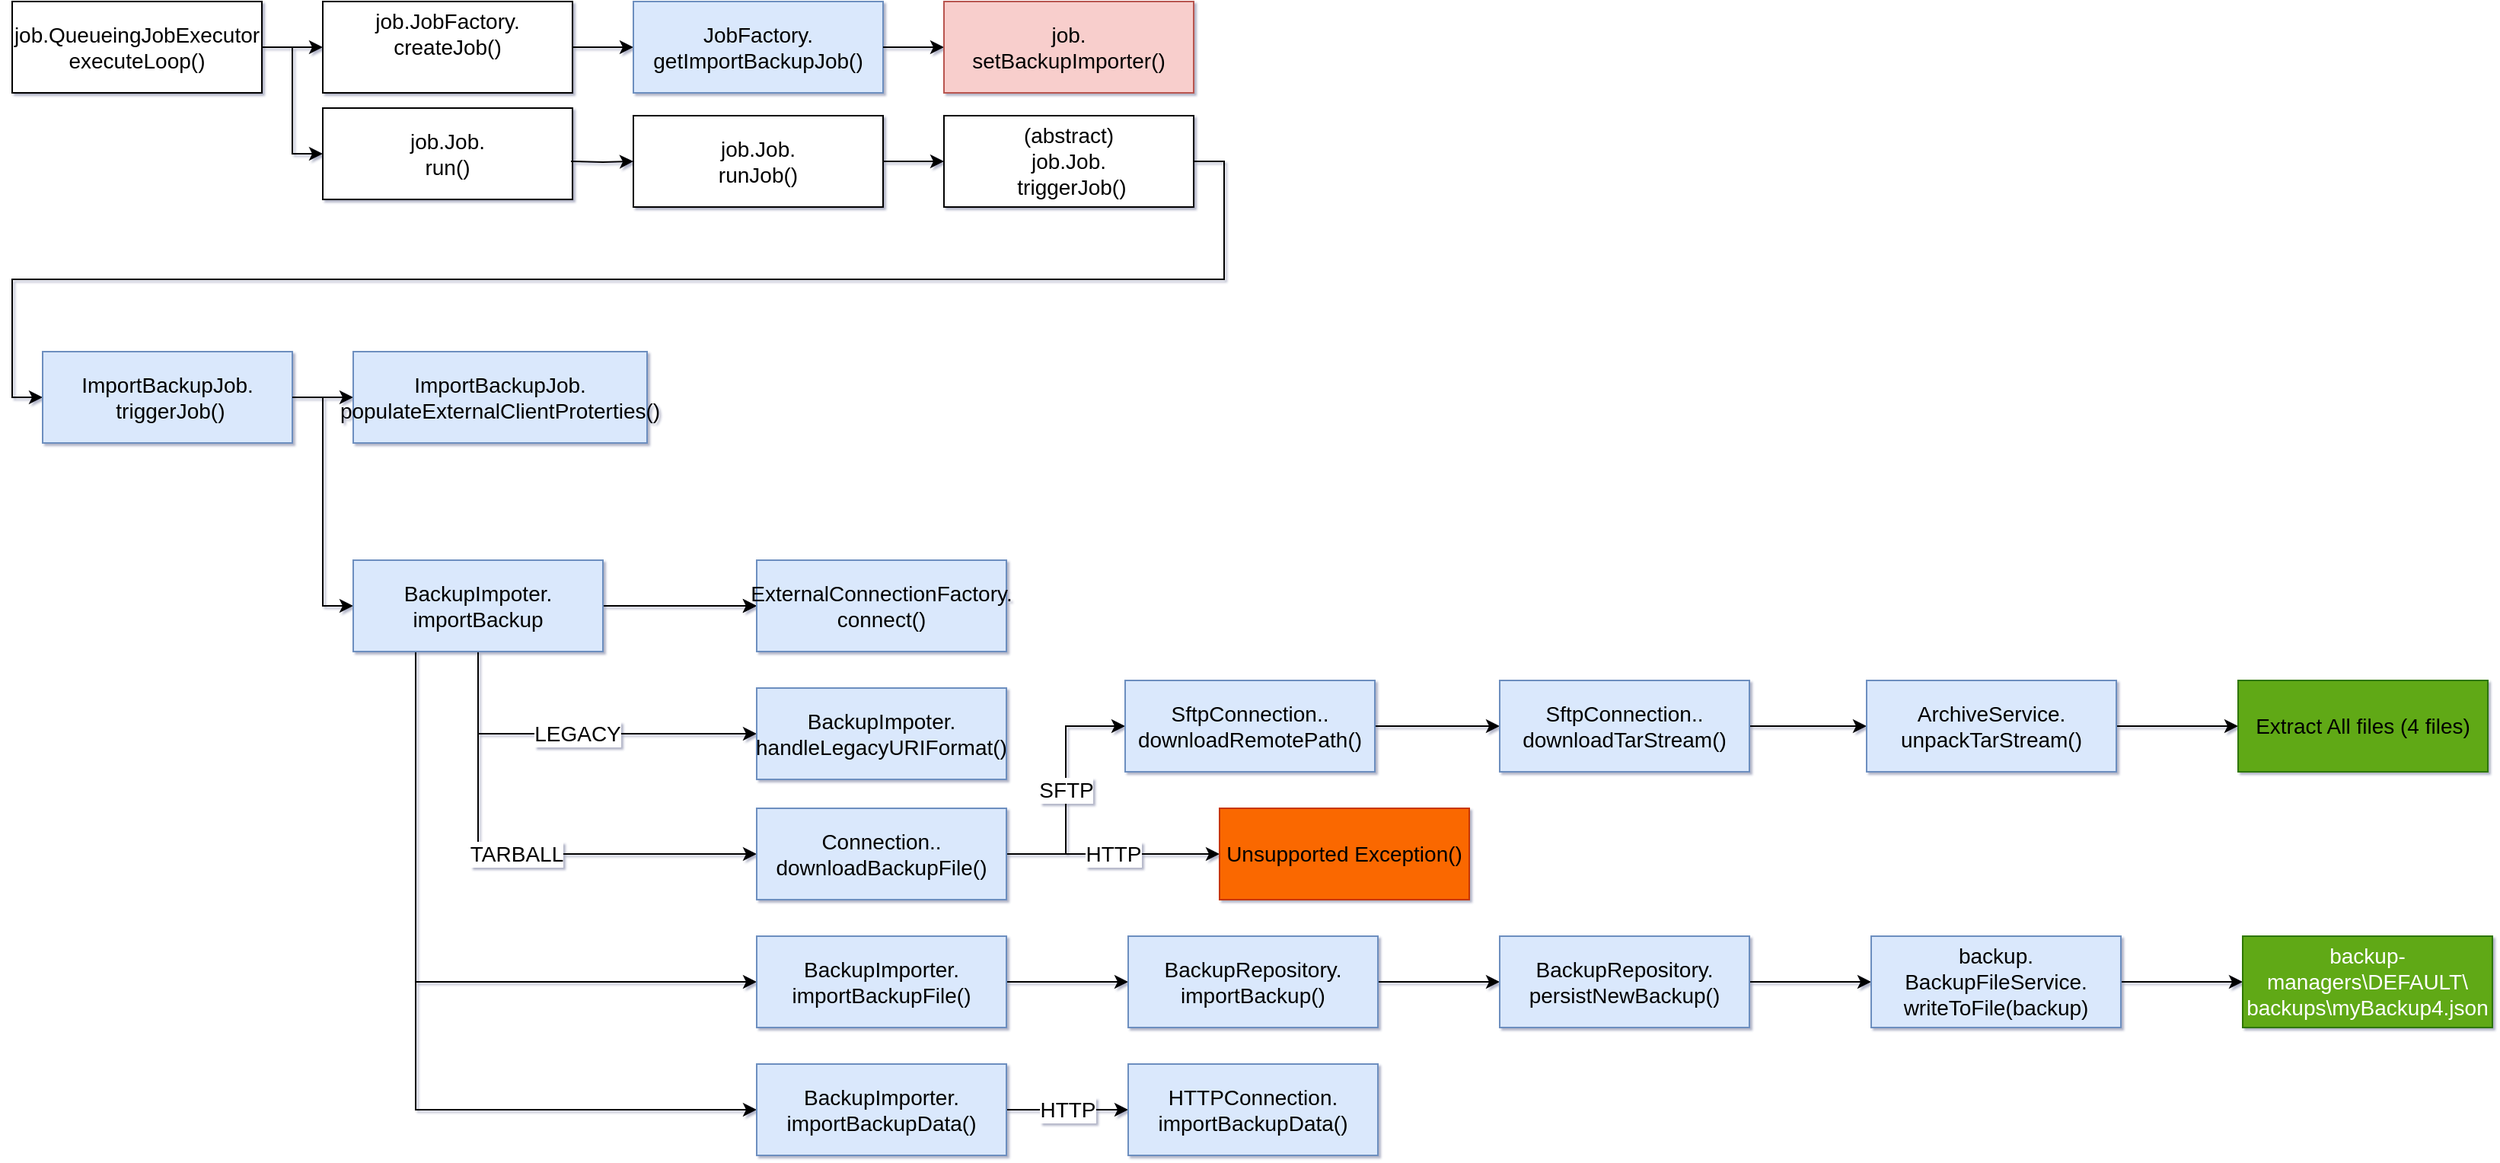 <mxfile version="14.5.1" type="github">
  <diagram id="Mz-pZN6N70vK2Mvc3RKa" name="Page-1">
    <mxGraphModel dx="953" dy="923" grid="0" gridSize="10" guides="1" tooltips="1" connect="1" arrows="1" fold="1" page="0" pageScale="1" pageWidth="827" pageHeight="1169" math="0" shadow="1">
      <root>
        <mxCell id="0" />
        <mxCell id="1" parent="0" />
        <UserObject label="&lt;div style=&quot;color: rgb(0, 0, 0); font-family: helvetica; font-size: 14px; font-style: normal; letter-spacing: normal; text-align: center; text-indent: 0px; text-transform: none; word-spacing: 0px; background-color: rgb(255, 255, 255);&quot;&gt;job.QueueingJobExecutor&lt;br style=&quot;font-size: 14px;&quot;&gt;&lt;/div&gt;&lt;div style=&quot;color: rgb(0, 0, 0); font-family: helvetica; font-size: 14px; font-style: normal; letter-spacing: normal; text-align: center; text-indent: 0px; text-transform: none; word-spacing: 0px; background-color: rgb(255, 255, 255);&quot;&gt;executeLoop()&lt;br style=&quot;font-size: 14px;&quot;&gt;&lt;/div&gt;" id="YlmNu_Pjk9KRMEViyhRj-3">
          <mxCell style="whiteSpace=wrap;html=1;align=center;treeFolding=1;treeMoving=1;newEdgeStyle={&quot;edgeStyle&quot;:&quot;elbowEdgeStyle&quot;,&quot;startArrow&quot;:&quot;none&quot;,&quot;endArrow&quot;:&quot;none&quot;};fontStyle=0;fontSize=14;" parent="1" vertex="1">
            <mxGeometry x="919" y="393" width="164" height="60" as="geometry" />
          </mxCell>
        </UserObject>
        <mxCell id="YlmNu_Pjk9KRMEViyhRj-4" style="edgeStyle=orthogonalEdgeStyle;rounded=0;orthogonalLoop=1;jettySize=auto;html=1;exitX=1;exitY=0.5;exitDx=0;exitDy=0;entryX=0;entryY=0.5;entryDx=0;entryDy=0;endArrow=classic;endFill=1;fontStyle=0;fontSize=14;" parent="1" source="YlmNu_Pjk9KRMEViyhRj-3" target="YlmNu_Pjk9KRMEViyhRj-5" edge="1">
          <mxGeometry relative="1" as="geometry">
            <mxPoint x="847" y="347" as="sourcePoint" />
          </mxGeometry>
        </mxCell>
        <UserObject label="&lt;div style=&quot;font-size: 14px;&quot;&gt;job.JobFactory.&lt;/div&gt;&lt;div style=&quot;font-size: 14px;&quot;&gt;createJob()&lt;br style=&quot;color: rgb(0, 0, 0); font-family: helvetica; font-size: 14px; font-style: normal; letter-spacing: normal; text-align: center; text-indent: 0px; text-transform: none; word-spacing: 0px; background-color: rgb(255, 255, 255);&quot;&gt;&lt;br style=&quot;font-size: 14px;&quot;&gt;&lt;/div&gt;" id="YlmNu_Pjk9KRMEViyhRj-5">
          <mxCell style="whiteSpace=wrap;html=1;align=center;treeFolding=1;treeMoving=1;newEdgeStyle={&quot;edgeStyle&quot;:&quot;elbowEdgeStyle&quot;,&quot;startArrow&quot;:&quot;none&quot;,&quot;endArrow&quot;:&quot;none&quot;};fontStyle=0;fontSize=14;" parent="1" vertex="1">
            <mxGeometry x="1123" y="393" width="164" height="60" as="geometry" />
          </mxCell>
        </UserObject>
        <mxCell id="YlmNu_Pjk9KRMEViyhRj-6" style="edgeStyle=orthogonalEdgeStyle;rounded=0;orthogonalLoop=1;jettySize=auto;html=1;exitX=1;exitY=0.5;exitDx=0;exitDy=0;entryX=0;entryY=0.5;entryDx=0;entryDy=0;endArrow=classic;endFill=1;fontStyle=0;fontSize=14;" parent="1" source="YlmNu_Pjk9KRMEViyhRj-3" target="YlmNu_Pjk9KRMEViyhRj-7" edge="1">
          <mxGeometry relative="1" as="geometry">
            <mxPoint x="1083" y="423" as="sourcePoint" />
          </mxGeometry>
        </mxCell>
        <UserObject label="&lt;div style=&quot;font-size: 14px;&quot;&gt;&lt;span style=&quot;color: rgb(0, 0, 0); font-family: helvetica; font-size: 14px; font-style: normal; letter-spacing: normal; text-align: center; text-indent: 0px; text-transform: none; word-spacing: 0px; background-color: rgb(255, 255, 255); display: inline; float: none;&quot;&gt;job.Job.&lt;/span&gt;&lt;/div&gt;&lt;div style=&quot;font-size: 14px;&quot;&gt;&lt;span style=&quot;color: rgb(0, 0, 0); font-family: helvetica; font-size: 14px; font-style: normal; letter-spacing: normal; text-align: center; text-indent: 0px; text-transform: none; word-spacing: 0px; background-color: rgb(255, 255, 255); display: inline; float: none;&quot;&gt;run()&lt;/span&gt;&lt;/div&gt;" id="YlmNu_Pjk9KRMEViyhRj-7">
          <mxCell style="whiteSpace=wrap;html=1;align=center;treeFolding=1;treeMoving=1;newEdgeStyle={&quot;edgeStyle&quot;:&quot;elbowEdgeStyle&quot;,&quot;startArrow&quot;:&quot;none&quot;,&quot;endArrow&quot;:&quot;none&quot;};fontStyle=0;fontSize=14;" parent="1" vertex="1">
            <mxGeometry x="1123" y="463" width="164" height="60" as="geometry" />
          </mxCell>
        </UserObject>
        <mxCell id="YlmNu_Pjk9KRMEViyhRj-8" style="edgeStyle=orthogonalEdgeStyle;rounded=0;orthogonalLoop=1;jettySize=auto;html=1;entryX=0;entryY=0.5;entryDx=0;entryDy=0;endArrow=classic;endFill=1;fontStyle=0;fontSize=14;" parent="1" target="YlmNu_Pjk9KRMEViyhRj-9" edge="1">
          <mxGeometry relative="1" as="geometry">
            <mxPoint x="1286" y="498" as="sourcePoint" />
          </mxGeometry>
        </mxCell>
        <mxCell id="YlmNu_Pjk9KRMEViyhRj-44" style="edgeStyle=orthogonalEdgeStyle;rounded=0;orthogonalLoop=1;jettySize=auto;html=1;exitX=1;exitY=0.5;exitDx=0;exitDy=0;entryX=0;entryY=0.5;entryDx=0;entryDy=0;fontStyle=0;fontSize=14;" parent="1" source="YlmNu_Pjk9KRMEViyhRj-9" target="YlmNu_Pjk9KRMEViyhRj-11" edge="1">
          <mxGeometry relative="1" as="geometry" />
        </mxCell>
        <UserObject label="&lt;div style=&quot;font-size: 14px;&quot;&gt;&lt;span style=&quot;color: rgb(0, 0, 0); font-family: helvetica; font-size: 14px; font-style: normal; letter-spacing: normal; text-align: center; text-indent: 0px; text-transform: none; word-spacing: 0px; background-color: rgb(255, 255, 255); display: inline; float: none;&quot;&gt;job.Job.&lt;/span&gt;&lt;/div&gt;&lt;div style=&quot;font-size: 14px;&quot;&gt;&lt;span style=&quot;color: rgb(0, 0, 0); font-family: helvetica; font-size: 14px; font-style: normal; letter-spacing: normal; text-align: center; text-indent: 0px; text-transform: none; word-spacing: 0px; background-color: rgb(255, 255, 255); display: inline; float: none;&quot;&gt;runJob()&lt;/span&gt;&lt;/div&gt;" id="YlmNu_Pjk9KRMEViyhRj-9">
          <mxCell style="whiteSpace=wrap;html=1;align=center;treeFolding=1;treeMoving=1;newEdgeStyle={&quot;edgeStyle&quot;:&quot;elbowEdgeStyle&quot;,&quot;startArrow&quot;:&quot;none&quot;,&quot;endArrow&quot;:&quot;none&quot;};fontStyle=0;fontSize=14;" parent="1" vertex="1">
            <mxGeometry x="1327" y="468" width="164" height="60" as="geometry" />
          </mxCell>
        </UserObject>
        <UserObject label="&lt;div style=&quot;font-size: 14px;&quot;&gt;&lt;span style=&quot;color: rgb(0, 0, 0); font-family: helvetica; font-size: 14px; font-style: normal; letter-spacing: normal; text-align: center; text-indent: 0px; text-transform: none; word-spacing: 0px; background-color: rgb(255, 255, 255); display: inline; float: none;&quot;&gt;(abstract)&lt;br style=&quot;font-size: 14px;&quot;&gt;&lt;/span&gt;&lt;/div&gt;&lt;div style=&quot;font-size: 14px;&quot;&gt;&lt;span style=&quot;color: rgb(0, 0, 0); font-family: helvetica; font-size: 14px; font-style: normal; letter-spacing: normal; text-align: center; text-indent: 0px; text-transform: none; word-spacing: 0px; background-color: rgb(255, 255, 255); display: inline; float: none;&quot;&gt;job.Job.&lt;/span&gt;&lt;/div&gt;&lt;div style=&quot;font-size: 14px;&quot;&gt;&lt;span style=&quot;color: rgb(0, 0, 0); font-family: helvetica; font-size: 14px; font-style: normal; letter-spacing: normal; text-align: center; text-indent: 0px; text-transform: none; word-spacing: 0px; background-color: rgb(255, 255, 255); display: inline; float: none;&quot;&gt;&amp;nbsp;triggerJob()&lt;/span&gt;&lt;/div&gt;" id="YlmNu_Pjk9KRMEViyhRj-11">
          <mxCell style="whiteSpace=wrap;html=1;align=center;treeFolding=1;treeMoving=1;newEdgeStyle={&quot;edgeStyle&quot;:&quot;elbowEdgeStyle&quot;,&quot;startArrow&quot;:&quot;none&quot;,&quot;endArrow&quot;:&quot;none&quot;};fontStyle=0;fontSize=14;" parent="1" vertex="1">
            <mxGeometry x="1531" y="468" width="164" height="60" as="geometry" />
          </mxCell>
        </UserObject>
        <mxCell id="YlmNu_Pjk9KRMEViyhRj-12" style="edgeStyle=orthogonalEdgeStyle;rounded=0;orthogonalLoop=1;jettySize=auto;html=1;exitX=1;exitY=0.5;exitDx=0;exitDy=0;entryX=0;entryY=0.5;entryDx=0;entryDy=0;endArrow=classic;endFill=1;fontStyle=0;fontSize=14;" parent="1" source="YlmNu_Pjk9KRMEViyhRj-5" target="YlmNu_Pjk9KRMEViyhRj-13" edge="1">
          <mxGeometry relative="1" as="geometry">
            <mxPoint x="1083" y="423" as="sourcePoint" />
          </mxGeometry>
        </mxCell>
        <UserObject label="&lt;div style=&quot;font-size: 14px;&quot;&gt;JobFactory.&lt;/div&gt;&lt;div style=&quot;font-size: 14px;&quot;&gt;getImportBackupJob()&lt;br style=&quot;font-size: 14px;&quot;&gt;&lt;/div&gt;" id="YlmNu_Pjk9KRMEViyhRj-13">
          <mxCell style="whiteSpace=wrap;html=1;align=center;treeFolding=1;treeMoving=1;newEdgeStyle={&quot;edgeStyle&quot;:&quot;elbowEdgeStyle&quot;,&quot;startArrow&quot;:&quot;none&quot;,&quot;endArrow&quot;:&quot;none&quot;};fillColor=#dae8fc;strokeColor=#6c8ebf;fontStyle=0;fontSize=14;" parent="1" vertex="1">
            <mxGeometry x="1327" y="393" width="164" height="60" as="geometry" />
          </mxCell>
        </UserObject>
        <mxCell id="YlmNu_Pjk9KRMEViyhRj-14" style="edgeStyle=orthogonalEdgeStyle;rounded=0;orthogonalLoop=1;jettySize=auto;html=1;exitX=1;exitY=0.5;exitDx=0;exitDy=0;entryX=0;entryY=0.5;entryDx=0;entryDy=0;endArrow=classic;endFill=1;fontStyle=0;fontSize=14;" parent="1" source="YlmNu_Pjk9KRMEViyhRj-13" target="YlmNu_Pjk9KRMEViyhRj-15" edge="1">
          <mxGeometry relative="1" as="geometry">
            <mxPoint x="1287" y="423" as="sourcePoint" />
          </mxGeometry>
        </mxCell>
        <UserObject label="&lt;div style=&quot;font-size: 14px;&quot;&gt;job.&lt;/div&gt;&lt;div style=&quot;font-size: 14px;&quot;&gt;setBackupImporter()&lt;/div&gt;" id="YlmNu_Pjk9KRMEViyhRj-15">
          <mxCell style="whiteSpace=wrap;html=1;align=center;treeFolding=1;treeMoving=1;newEdgeStyle={&quot;edgeStyle&quot;:&quot;elbowEdgeStyle&quot;,&quot;startArrow&quot;:&quot;none&quot;,&quot;endArrow&quot;:&quot;none&quot;};fillColor=#f8cecc;strokeColor=#b85450;fontStyle=0;fontSize=14;" parent="1" vertex="1">
            <mxGeometry x="1531" y="393" width="164" height="60" as="geometry" />
          </mxCell>
        </UserObject>
        <mxCell id="YlmNu_Pjk9KRMEViyhRj-16" style="edgeStyle=orthogonalEdgeStyle;rounded=0;orthogonalLoop=1;jettySize=auto;html=1;exitX=1;exitY=0.5;exitDx=0;exitDy=0;entryX=0;entryY=0.5;entryDx=0;entryDy=0;endArrow=classic;endFill=1;fontStyle=0;fontSize=14;" parent="1" source="YlmNu_Pjk9KRMEViyhRj-11" target="YlmNu_Pjk9KRMEViyhRj-17" edge="1">
          <mxGeometry relative="1" as="geometry">
            <mxPoint x="1083" y="423" as="sourcePoint" />
          </mxGeometry>
        </mxCell>
        <UserObject label="ImportBackupJob.&lt;br style=&quot;font-size: 14px;&quot;&gt;&lt;div style=&quot;font-size: 14px;&quot;&gt;&lt;span style=&quot;font-size: 14px;&quot;&gt;&lt;span style=&quot;color: rgb(0, 0, 0); font-family: helvetica; font-size: 14px; font-style: normal; letter-spacing: normal; text-align: center; text-indent: 0px; text-transform: none; word-spacing: 0px; display: inline; float: none;&quot;&gt;&amp;nbsp;triggerJob()&lt;/span&gt;&lt;/span&gt;&lt;/div&gt;" id="YlmNu_Pjk9KRMEViyhRj-17">
          <mxCell style="whiteSpace=wrap;html=1;align=center;treeFolding=1;treeMoving=1;newEdgeStyle={&quot;edgeStyle&quot;:&quot;elbowEdgeStyle&quot;,&quot;startArrow&quot;:&quot;none&quot;,&quot;endArrow&quot;:&quot;none&quot;};fillColor=#dae8fc;strokeColor=#6c8ebf;fontStyle=0;fontSize=14;" parent="1" vertex="1">
            <mxGeometry x="939" y="623" width="164" height="60" as="geometry" />
          </mxCell>
        </UserObject>
        <mxCell id="YlmNu_Pjk9KRMEViyhRj-18" style="edgeStyle=orthogonalEdgeStyle;rounded=0;orthogonalLoop=1;jettySize=auto;html=1;exitX=1;exitY=0.5;exitDx=0;exitDy=0;entryX=0;entryY=0.5;entryDx=0;entryDy=0;endArrow=classic;endFill=1;fontStyle=0;fontSize=14;" parent="1" source="YlmNu_Pjk9KRMEViyhRj-17" target="YlmNu_Pjk9KRMEViyhRj-19" edge="1">
          <mxGeometry relative="1" as="geometry">
            <mxPoint x="899" y="653" as="sourcePoint" />
          </mxGeometry>
        </mxCell>
        <UserObject label="&lt;div style=&quot;color: rgb(0, 0, 0); font-family: helvetica; font-size: 14px; font-style: normal; letter-spacing: normal; text-align: center; text-indent: 0px; text-transform: none; word-spacing: 0px;&quot;&gt;ImportBackupJob.&lt;/div&gt;&lt;div style=&quot;color: rgb(0, 0, 0); font-family: helvetica; font-size: 14px; font-style: normal; letter-spacing: normal; text-align: center; text-indent: 0px; text-transform: none; word-spacing: 0px;&quot;&gt;populateExternalClientProterties()&lt;/div&gt;" id="YlmNu_Pjk9KRMEViyhRj-19">
          <mxCell style="whiteSpace=wrap;html=1;align=center;treeFolding=1;treeMoving=1;newEdgeStyle={&quot;edgeStyle&quot;:&quot;elbowEdgeStyle&quot;,&quot;startArrow&quot;:&quot;none&quot;,&quot;endArrow&quot;:&quot;none&quot;};fillColor=#dae8fc;strokeColor=#6c8ebf;fontStyle=0;fontSize=14;" parent="1" vertex="1">
            <mxGeometry x="1143" y="623" width="193" height="60" as="geometry" />
          </mxCell>
        </UserObject>
        <mxCell id="YlmNu_Pjk9KRMEViyhRj-20" style="edgeStyle=orthogonalEdgeStyle;rounded=0;orthogonalLoop=1;jettySize=auto;html=1;exitX=1;exitY=0.5;exitDx=0;exitDy=0;entryX=0;entryY=0.5;entryDx=0;entryDy=0;endArrow=classic;endFill=1;fontStyle=0;fontSize=14;" parent="1" source="YlmNu_Pjk9KRMEViyhRj-17" target="YlmNu_Pjk9KRMEViyhRj-21" edge="1">
          <mxGeometry relative="1" as="geometry">
            <mxPoint x="899" y="653" as="sourcePoint" />
          </mxGeometry>
        </mxCell>
        <mxCell id="MKJY3mt1oCpG8gxxbo0l-2" value="" style="edgeStyle=orthogonalEdgeStyle;rounded=0;orthogonalLoop=1;jettySize=auto;html=1;fontStyle=0;fontSize=14;" parent="1" source="YlmNu_Pjk9KRMEViyhRj-21" target="MKJY3mt1oCpG8gxxbo0l-1" edge="1">
          <mxGeometry relative="1" as="geometry" />
        </mxCell>
        <mxCell id="MKJY3mt1oCpG8gxxbo0l-3" value="" style="edgeStyle=orthogonalEdgeStyle;rounded=0;orthogonalLoop=1;jettySize=auto;html=1;fontStyle=0;fontSize=14;" parent="1" source="YlmNu_Pjk9KRMEViyhRj-21" target="MKJY3mt1oCpG8gxxbo0l-1" edge="1">
          <mxGeometry relative="1" as="geometry" />
        </mxCell>
        <mxCell id="MKJY3mt1oCpG8gxxbo0l-6" value="LEGACY" style="edgeStyle=orthogonalEdgeStyle;rounded=0;orthogonalLoop=1;jettySize=auto;html=1;exitX=0.5;exitY=1;exitDx=0;exitDy=0;entryX=0;entryY=0.5;entryDx=0;entryDy=0;fontStyle=0;fontSize=14;" parent="1" source="YlmNu_Pjk9KRMEViyhRj-21" target="MKJY3mt1oCpG8gxxbo0l-4" edge="1">
          <mxGeometry relative="1" as="geometry" />
        </mxCell>
        <mxCell id="MKJY3mt1oCpG8gxxbo0l-9" value="TARBALL" style="edgeStyle=orthogonalEdgeStyle;rounded=0;orthogonalLoop=1;jettySize=auto;html=1;exitX=0.5;exitY=1;exitDx=0;exitDy=0;entryX=0;entryY=0.5;entryDx=0;entryDy=0;fontStyle=0;fontSize=14;" parent="1" source="YlmNu_Pjk9KRMEViyhRj-21" target="MKJY3mt1oCpG8gxxbo0l-7" edge="1">
          <mxGeometry relative="1" as="geometry" />
        </mxCell>
        <mxCell id="MKJY3mt1oCpG8gxxbo0l-11" style="edgeStyle=orthogonalEdgeStyle;rounded=0;orthogonalLoop=1;jettySize=auto;html=1;exitX=0.25;exitY=1;exitDx=0;exitDy=0;entryX=0;entryY=0.5;entryDx=0;entryDy=0;fontStyle=0;fontSize=14;" parent="1" source="YlmNu_Pjk9KRMEViyhRj-21" target="MKJY3mt1oCpG8gxxbo0l-10" edge="1">
          <mxGeometry relative="1" as="geometry" />
        </mxCell>
        <mxCell id="MKJY3mt1oCpG8gxxbo0l-13" style="edgeStyle=orthogonalEdgeStyle;rounded=0;orthogonalLoop=1;jettySize=auto;html=1;exitX=0.25;exitY=1;exitDx=0;exitDy=0;entryX=0;entryY=0.5;entryDx=0;entryDy=0;fontStyle=0;fontSize=14;" parent="1" source="YlmNu_Pjk9KRMEViyhRj-21" target="MKJY3mt1oCpG8gxxbo0l-12" edge="1">
          <mxGeometry relative="1" as="geometry" />
        </mxCell>
        <UserObject label="&lt;div style=&quot;color: rgb(0, 0, 0); font-family: helvetica; font-size: 14px; font-style: normal; letter-spacing: normal; text-align: center; text-indent: 0px; text-transform: none; word-spacing: 0px;&quot;&gt;BackupImpoter.&lt;/div&gt;&lt;div style=&quot;color: rgb(0, 0, 0); font-family: helvetica; font-size: 14px; font-style: normal; letter-spacing: normal; text-align: center; text-indent: 0px; text-transform: none; word-spacing: 0px;&quot;&gt;importBackup&lt;/div&gt;" id="YlmNu_Pjk9KRMEViyhRj-21">
          <mxCell style="whiteSpace=wrap;html=1;align=center;treeFolding=1;treeMoving=1;newEdgeStyle={&quot;edgeStyle&quot;:&quot;elbowEdgeStyle&quot;,&quot;startArrow&quot;:&quot;none&quot;,&quot;endArrow&quot;:&quot;none&quot;};fillColor=#dae8fc;strokeColor=#6c8ebf;fontStyle=0;fontSize=14;" parent="1" vertex="1">
            <mxGeometry x="1143" y="760" width="164" height="60" as="geometry" />
          </mxCell>
        </UserObject>
        <UserObject label="&lt;div style=&quot;color: rgb(0, 0, 0); font-family: helvetica; font-size: 14px; font-style: normal; letter-spacing: normal; text-align: center; text-indent: 0px; text-transform: none; word-spacing: 0px;&quot;&gt;ExternalConnectionFactory.&lt;/div&gt;&lt;div style=&quot;color: rgb(0, 0, 0); font-family: helvetica; font-size: 14px; font-style: normal; letter-spacing: normal; text-align: center; text-indent: 0px; text-transform: none; word-spacing: 0px;&quot;&gt;connect()&lt;/div&gt;" id="MKJY3mt1oCpG8gxxbo0l-1">
          <mxCell style="whiteSpace=wrap;html=1;align=center;treeFolding=1;treeMoving=1;newEdgeStyle={&quot;edgeStyle&quot;:&quot;elbowEdgeStyle&quot;,&quot;startArrow&quot;:&quot;none&quot;,&quot;endArrow&quot;:&quot;none&quot;};fillColor=#dae8fc;strokeColor=#6c8ebf;fontStyle=0;fontSize=14;" parent="1" vertex="1">
            <mxGeometry x="1408" y="760" width="164" height="60" as="geometry" />
          </mxCell>
        </UserObject>
        <UserObject label="&lt;div style=&quot;color: rgb(0, 0, 0); font-family: helvetica; font-size: 14px; font-style: normal; letter-spacing: normal; text-align: center; text-indent: 0px; text-transform: none; word-spacing: 0px;&quot;&gt;BackupImpoter.&lt;/div&gt;&lt;div style=&quot;color: rgb(0, 0, 0); font-family: helvetica; font-size: 14px; font-style: normal; letter-spacing: normal; text-align: center; text-indent: 0px; text-transform: none; word-spacing: 0px;&quot;&gt;handleLegacyURIFormat()&lt;/div&gt;" id="MKJY3mt1oCpG8gxxbo0l-4">
          <mxCell style="whiteSpace=wrap;html=1;align=center;treeFolding=1;treeMoving=1;newEdgeStyle={&quot;edgeStyle&quot;:&quot;elbowEdgeStyle&quot;,&quot;startArrow&quot;:&quot;none&quot;,&quot;endArrow&quot;:&quot;none&quot;};fillColor=#dae8fc;strokeColor=#6c8ebf;fontStyle=0;fontSize=14;" parent="1" vertex="1">
            <mxGeometry x="1408" y="844" width="164" height="60" as="geometry" />
          </mxCell>
        </UserObject>
        <mxCell id="MKJY3mt1oCpG8gxxbo0l-21" value="HTTP" style="edgeStyle=orthogonalEdgeStyle;rounded=0;orthogonalLoop=1;jettySize=auto;html=1;fontStyle=0;fontSize=14;" parent="1" source="MKJY3mt1oCpG8gxxbo0l-7" target="MKJY3mt1oCpG8gxxbo0l-20" edge="1">
          <mxGeometry relative="1" as="geometry" />
        </mxCell>
        <mxCell id="MKJY3mt1oCpG8gxxbo0l-23" value="SFTP" style="edgeStyle=orthogonalEdgeStyle;rounded=0;orthogonalLoop=1;jettySize=auto;html=1;exitX=1;exitY=0.5;exitDx=0;exitDy=0;entryX=0;entryY=0.5;entryDx=0;entryDy=0;fontStyle=0;fontSize=14;" parent="1" source="MKJY3mt1oCpG8gxxbo0l-7" target="MKJY3mt1oCpG8gxxbo0l-22" edge="1">
          <mxGeometry relative="1" as="geometry" />
        </mxCell>
        <UserObject label="&lt;div style=&quot;color: rgb(0 , 0 , 0) ; font-family: &amp;#34;helvetica&amp;#34; ; font-size: 14px ; font-style: normal ; letter-spacing: normal ; text-align: center ; text-indent: 0px ; text-transform: none ; word-spacing: 0px&quot;&gt;Connection..&lt;/div&gt;&lt;div style=&quot;color: rgb(0 , 0 , 0) ; font-family: &amp;#34;helvetica&amp;#34; ; font-size: 14px ; font-style: normal ; letter-spacing: normal ; text-align: center ; text-indent: 0px ; text-transform: none ; word-spacing: 0px&quot;&gt;downloadBackupFile()&lt;/div&gt;" id="MKJY3mt1oCpG8gxxbo0l-7">
          <mxCell style="whiteSpace=wrap;html=1;align=center;treeFolding=1;treeMoving=1;newEdgeStyle={&quot;edgeStyle&quot;:&quot;elbowEdgeStyle&quot;,&quot;startArrow&quot;:&quot;none&quot;,&quot;endArrow&quot;:&quot;none&quot;};fillColor=#dae8fc;strokeColor=#6c8ebf;fontStyle=0;fontSize=14;" parent="1" vertex="1">
            <mxGeometry x="1408" y="923" width="164" height="60" as="geometry" />
          </mxCell>
        </UserObject>
        <mxCell id="MKJY3mt1oCpG8gxxbo0l-15" value="" style="edgeStyle=orthogonalEdgeStyle;rounded=0;orthogonalLoop=1;jettySize=auto;html=1;fontStyle=0;fontSize=14;" parent="1" source="MKJY3mt1oCpG8gxxbo0l-10" target="MKJY3mt1oCpG8gxxbo0l-14" edge="1">
          <mxGeometry relative="1" as="geometry" />
        </mxCell>
        <UserObject label="&lt;div style=&quot;color: rgb(0, 0, 0); font-family: helvetica; font-size: 14px; font-style: normal; letter-spacing: normal; text-align: center; text-indent: 0px; text-transform: none; word-spacing: 0px;&quot;&gt;BackupImporter.&lt;/div&gt;&lt;div style=&quot;color: rgb(0, 0, 0); font-family: helvetica; font-size: 14px; font-style: normal; letter-spacing: normal; text-align: center; text-indent: 0px; text-transform: none; word-spacing: 0px;&quot;&gt;importBackupFile()&lt;/div&gt;" id="MKJY3mt1oCpG8gxxbo0l-10">
          <mxCell style="whiteSpace=wrap;html=1;align=center;treeFolding=1;treeMoving=1;newEdgeStyle={&quot;edgeStyle&quot;:&quot;elbowEdgeStyle&quot;,&quot;startArrow&quot;:&quot;none&quot;,&quot;endArrow&quot;:&quot;none&quot;};fillColor=#dae8fc;strokeColor=#6c8ebf;fontStyle=0;fontSize=14;" parent="1" vertex="1">
            <mxGeometry x="1408" y="1007" width="164" height="60" as="geometry" />
          </mxCell>
        </UserObject>
        <mxCell id="MKJY3mt1oCpG8gxxbo0l-17" value="HTTP" style="edgeStyle=orthogonalEdgeStyle;rounded=0;orthogonalLoop=1;jettySize=auto;html=1;fontStyle=0;fontSize=14;" parent="1" source="MKJY3mt1oCpG8gxxbo0l-12" target="MKJY3mt1oCpG8gxxbo0l-16" edge="1">
          <mxGeometry relative="1" as="geometry" />
        </mxCell>
        <UserObject label="&lt;div style=&quot;color: rgb(0, 0, 0); font-family: helvetica; font-size: 14px; font-style: normal; letter-spacing: normal; text-align: center; text-indent: 0px; text-transform: none; word-spacing: 0px;&quot;&gt;BackupImporter.&lt;/div&gt;&lt;div style=&quot;color: rgb(0, 0, 0); font-family: helvetica; font-size: 14px; font-style: normal; letter-spacing: normal; text-align: center; text-indent: 0px; text-transform: none; word-spacing: 0px;&quot;&gt;importBackupData()&lt;/div&gt;" id="MKJY3mt1oCpG8gxxbo0l-12">
          <mxCell style="whiteSpace=wrap;html=1;align=center;treeFolding=1;treeMoving=1;newEdgeStyle={&quot;edgeStyle&quot;:&quot;elbowEdgeStyle&quot;,&quot;startArrow&quot;:&quot;none&quot;,&quot;endArrow&quot;:&quot;none&quot;};fillColor=#dae8fc;strokeColor=#6c8ebf;fontStyle=0;fontSize=14;" parent="1" vertex="1">
            <mxGeometry x="1408" y="1091" width="164" height="60" as="geometry" />
          </mxCell>
        </UserObject>
        <mxCell id="MKJY3mt1oCpG8gxxbo0l-33" value="" style="edgeStyle=orthogonalEdgeStyle;rounded=0;orthogonalLoop=1;jettySize=auto;html=1;fontStyle=0;fontSize=14;" parent="1" source="MKJY3mt1oCpG8gxxbo0l-14" target="MKJY3mt1oCpG8gxxbo0l-32" edge="1">
          <mxGeometry relative="1" as="geometry" />
        </mxCell>
        <UserObject label="&lt;div style=&quot;color: rgb(0, 0, 0); font-family: helvetica; font-size: 14px; font-style: normal; letter-spacing: normal; text-align: center; text-indent: 0px; text-transform: none; word-spacing: 0px;&quot;&gt;BackupRepository.&lt;/div&gt;&lt;div style=&quot;color: rgb(0, 0, 0); font-family: helvetica; font-size: 14px; font-style: normal; letter-spacing: normal; text-align: center; text-indent: 0px; text-transform: none; word-spacing: 0px;&quot;&gt;importBackup()&lt;/div&gt;" id="MKJY3mt1oCpG8gxxbo0l-14">
          <mxCell style="whiteSpace=wrap;html=1;align=center;treeFolding=1;treeMoving=1;newEdgeStyle={&quot;edgeStyle&quot;:&quot;elbowEdgeStyle&quot;,&quot;startArrow&quot;:&quot;none&quot;,&quot;endArrow&quot;:&quot;none&quot;};fillColor=#dae8fc;strokeColor=#6c8ebf;fontStyle=0;fontSize=14;" parent="1" vertex="1">
            <mxGeometry x="1652" y="1007" width="164" height="60" as="geometry" />
          </mxCell>
        </UserObject>
        <UserObject label="&lt;div style=&quot;color: rgb(0, 0, 0); font-family: helvetica; font-size: 14px; font-style: normal; letter-spacing: normal; text-align: center; text-indent: 0px; text-transform: none; word-spacing: 0px;&quot;&gt;HTTPConnection.&lt;/div&gt;&lt;div style=&quot;color: rgb(0, 0, 0); font-family: helvetica; font-size: 14px; font-style: normal; letter-spacing: normal; text-align: center; text-indent: 0px; text-transform: none; word-spacing: 0px;&quot;&gt;importBackupData()&lt;/div&gt;" id="MKJY3mt1oCpG8gxxbo0l-16">
          <mxCell style="whiteSpace=wrap;html=1;align=center;treeFolding=1;treeMoving=1;newEdgeStyle={&quot;edgeStyle&quot;:&quot;elbowEdgeStyle&quot;,&quot;startArrow&quot;:&quot;none&quot;,&quot;endArrow&quot;:&quot;none&quot;};fillColor=#dae8fc;strokeColor=#6c8ebf;fontStyle=0;fontSize=14;" parent="1" vertex="1">
            <mxGeometry x="1652" y="1091" width="164" height="60" as="geometry" />
          </mxCell>
        </UserObject>
        <UserObject label="&lt;div style=&quot;color: rgb(0, 0, 0); font-family: helvetica; font-size: 14px; font-style: normal; letter-spacing: normal; text-align: center; text-indent: 0px; text-transform: none; word-spacing: 0px;&quot;&gt;Unsupported Exception()&lt;/div&gt;" id="MKJY3mt1oCpG8gxxbo0l-20">
          <mxCell style="whiteSpace=wrap;html=1;align=center;treeFolding=1;treeMoving=1;newEdgeStyle={&quot;edgeStyle&quot;:&quot;elbowEdgeStyle&quot;,&quot;startArrow&quot;:&quot;none&quot;,&quot;endArrow&quot;:&quot;none&quot;};fillColor=#fa6800;strokeColor=#C73500;fontColor=#ffffff;fontStyle=0;fontSize=14;" parent="1" vertex="1">
            <mxGeometry x="1712" y="923" width="164" height="60" as="geometry" />
          </mxCell>
        </UserObject>
        <mxCell id="MKJY3mt1oCpG8gxxbo0l-38" style="edgeStyle=orthogonalEdgeStyle;rounded=0;orthogonalLoop=1;jettySize=auto;html=1;exitX=1;exitY=0.5;exitDx=0;exitDy=0;entryX=0;entryY=0.5;entryDx=0;entryDy=0;fontStyle=0;fontSize=14;" parent="1" source="MKJY3mt1oCpG8gxxbo0l-22" target="MKJY3mt1oCpG8gxxbo0l-28" edge="1">
          <mxGeometry relative="1" as="geometry" />
        </mxCell>
        <UserObject label="&lt;div style=&quot;color: rgb(0, 0, 0); font-family: helvetica; font-size: 14px; font-style: normal; letter-spacing: normal; text-align: center; text-indent: 0px; text-transform: none; word-spacing: 0px;&quot;&gt;SftpConnection..&lt;/div&gt;&lt;div style=&quot;color: rgb(0, 0, 0); font-family: helvetica; font-size: 14px; font-style: normal; letter-spacing: normal; text-align: center; text-indent: 0px; text-transform: none; word-spacing: 0px;&quot;&gt;downloadRemotePath()&lt;/div&gt;" id="MKJY3mt1oCpG8gxxbo0l-22">
          <mxCell style="whiteSpace=wrap;html=1;align=center;treeFolding=1;treeMoving=1;newEdgeStyle={&quot;edgeStyle&quot;:&quot;elbowEdgeStyle&quot;,&quot;startArrow&quot;:&quot;none&quot;,&quot;endArrow&quot;:&quot;none&quot;};fillColor=#dae8fc;strokeColor=#6c8ebf;fontStyle=0;fontSize=14;" parent="1" vertex="1">
            <mxGeometry x="1650" y="839" width="164" height="60" as="geometry" />
          </mxCell>
        </UserObject>
        <mxCell id="MKJY3mt1oCpG8gxxbo0l-39" style="edgeStyle=orthogonalEdgeStyle;rounded=0;orthogonalLoop=1;jettySize=auto;html=1;exitX=1;exitY=0.5;exitDx=0;exitDy=0;entryX=0;entryY=0.5;entryDx=0;entryDy=0;fontStyle=0;fontSize=14;" parent="1" source="MKJY3mt1oCpG8gxxbo0l-28" target="MKJY3mt1oCpG8gxxbo0l-30" edge="1">
          <mxGeometry relative="1" as="geometry" />
        </mxCell>
        <UserObject label="&lt;div style=&quot;color: rgb(0, 0, 0); font-family: helvetica; font-size: 14px; font-style: normal; letter-spacing: normal; text-align: center; text-indent: 0px; text-transform: none; word-spacing: 0px;&quot;&gt;SftpConnection..&lt;/div&gt;&lt;div style=&quot;color: rgb(0, 0, 0); font-family: helvetica; font-size: 14px; font-style: normal; letter-spacing: normal; text-align: center; text-indent: 0px; text-transform: none; word-spacing: 0px;&quot;&gt;downloadTarStream()&lt;/div&gt;" id="MKJY3mt1oCpG8gxxbo0l-28">
          <mxCell style="whiteSpace=wrap;html=1;align=center;treeFolding=1;treeMoving=1;newEdgeStyle={&quot;edgeStyle&quot;:&quot;elbowEdgeStyle&quot;,&quot;startArrow&quot;:&quot;none&quot;,&quot;endArrow&quot;:&quot;none&quot;};fillColor=#dae8fc;strokeColor=#6c8ebf;fontStyle=0;fontSize=14;" parent="1" vertex="1">
            <mxGeometry x="1896" y="839" width="164" height="60" as="geometry" />
          </mxCell>
        </UserObject>
        <mxCell id="MKJY3mt1oCpG8gxxbo0l-41" value="" style="edgeStyle=orthogonalEdgeStyle;rounded=0;orthogonalLoop=1;jettySize=auto;html=1;fontStyle=0;fontSize=14;" parent="1" source="MKJY3mt1oCpG8gxxbo0l-30" target="MKJY3mt1oCpG8gxxbo0l-40" edge="1">
          <mxGeometry relative="1" as="geometry" />
        </mxCell>
        <UserObject label="&lt;div style=&quot;color: rgb(0, 0, 0); font-family: helvetica; font-size: 14px; font-style: normal; letter-spacing: normal; text-align: center; text-indent: 0px; text-transform: none; word-spacing: 0px;&quot;&gt;ArchiveService.&lt;/div&gt;&lt;div style=&quot;color: rgb(0, 0, 0); font-family: helvetica; font-size: 14px; font-style: normal; letter-spacing: normal; text-align: center; text-indent: 0px; text-transform: none; word-spacing: 0px;&quot;&gt;unpackTarStream()&lt;/div&gt;" id="MKJY3mt1oCpG8gxxbo0l-30">
          <mxCell style="whiteSpace=wrap;html=1;align=center;treeFolding=1;treeMoving=1;newEdgeStyle={&quot;edgeStyle&quot;:&quot;elbowEdgeStyle&quot;,&quot;startArrow&quot;:&quot;none&quot;,&quot;endArrow&quot;:&quot;none&quot;};fillColor=#dae8fc;strokeColor=#6c8ebf;fontStyle=0;fontSize=14;" parent="1" vertex="1">
            <mxGeometry x="2137" y="839" width="164" height="60" as="geometry" />
          </mxCell>
        </UserObject>
        <mxCell id="MKJY3mt1oCpG8gxxbo0l-35" value="" style="edgeStyle=orthogonalEdgeStyle;rounded=0;orthogonalLoop=1;jettySize=auto;html=1;fontStyle=0;fontSize=14;" parent="1" source="MKJY3mt1oCpG8gxxbo0l-32" target="MKJY3mt1oCpG8gxxbo0l-34" edge="1">
          <mxGeometry relative="1" as="geometry" />
        </mxCell>
        <UserObject label="&lt;div style=&quot;color: rgb(0, 0, 0); font-family: helvetica; font-size: 14px; font-style: normal; letter-spacing: normal; text-align: center; text-indent: 0px; text-transform: none; word-spacing: 0px;&quot;&gt;BackupRepository.&lt;/div&gt;&lt;div style=&quot;color: rgb(0, 0, 0); font-family: helvetica; font-size: 14px; font-style: normal; letter-spacing: normal; text-align: center; text-indent: 0px; text-transform: none; word-spacing: 0px;&quot;&gt;persistNewBackup()&lt;/div&gt;" id="MKJY3mt1oCpG8gxxbo0l-32">
          <mxCell style="whiteSpace=wrap;html=1;align=center;treeFolding=1;treeMoving=1;newEdgeStyle={&quot;edgeStyle&quot;:&quot;elbowEdgeStyle&quot;,&quot;startArrow&quot;:&quot;none&quot;,&quot;endArrow&quot;:&quot;none&quot;};fillColor=#dae8fc;strokeColor=#6c8ebf;fontStyle=0;fontSize=14;" parent="1" vertex="1">
            <mxGeometry x="1896" y="1007" width="164" height="60" as="geometry" />
          </mxCell>
        </UserObject>
        <mxCell id="MKJY3mt1oCpG8gxxbo0l-37" style="edgeStyle=orthogonalEdgeStyle;rounded=0;orthogonalLoop=1;jettySize=auto;html=1;exitX=1;exitY=0.5;exitDx=0;exitDy=0;entryX=0;entryY=0.5;entryDx=0;entryDy=0;fontStyle=0;fontSize=14;" parent="1" source="MKJY3mt1oCpG8gxxbo0l-34" target="MKJY3mt1oCpG8gxxbo0l-36" edge="1">
          <mxGeometry relative="1" as="geometry" />
        </mxCell>
        <UserObject label="&lt;div style=&quot;color: rgb(0, 0, 0); font-family: helvetica; font-size: 14px; font-style: normal; letter-spacing: normal; text-align: center; text-indent: 0px; text-transform: none; word-spacing: 0px;&quot;&gt;backup.&lt;/div&gt;&lt;div style=&quot;color: rgb(0, 0, 0); font-family: helvetica; font-size: 14px; font-style: normal; letter-spacing: normal; text-align: center; text-indent: 0px; text-transform: none; word-spacing: 0px;&quot;&gt;BackupFileService.&lt;/div&gt;&lt;div style=&quot;color: rgb(0, 0, 0); font-family: helvetica; font-size: 14px; font-style: normal; letter-spacing: normal; text-align: center; text-indent: 0px; text-transform: none; word-spacing: 0px;&quot;&gt;writeToFile(backup)&lt;/div&gt;" id="MKJY3mt1oCpG8gxxbo0l-34">
          <mxCell style="whiteSpace=wrap;html=1;align=center;treeFolding=1;treeMoving=1;newEdgeStyle={&quot;edgeStyle&quot;:&quot;elbowEdgeStyle&quot;,&quot;startArrow&quot;:&quot;none&quot;,&quot;endArrow&quot;:&quot;none&quot;};fillColor=#dae8fc;strokeColor=#6c8ebf;fontStyle=0;fontSize=14;" parent="1" vertex="1">
            <mxGeometry x="2140" y="1007" width="164" height="60" as="geometry" />
          </mxCell>
        </UserObject>
        <UserObject label="backup-managers\DEFAULT\ backups\myBackup4.json" id="MKJY3mt1oCpG8gxxbo0l-36">
          <mxCell style="whiteSpace=wrap;html=1;align=center;treeFolding=1;treeMoving=1;newEdgeStyle={&quot;edgeStyle&quot;:&quot;elbowEdgeStyle&quot;,&quot;startArrow&quot;:&quot;none&quot;,&quot;endArrow&quot;:&quot;none&quot;};fillColor=#60a917;strokeColor=#2D7600;fontColor=#ffffff;fontStyle=0;fontSize=14;" parent="1" vertex="1">
            <mxGeometry x="2384" y="1007" width="164" height="60" as="geometry" />
          </mxCell>
        </UserObject>
        <UserObject label="&lt;div style=&quot;color: rgb(0, 0, 0); font-family: helvetica; font-size: 14px; font-style: normal; letter-spacing: normal; text-align: center; text-indent: 0px; text-transform: none; word-spacing: 0px;&quot;&gt;Extract All files (4 files)&lt;/div&gt;" id="MKJY3mt1oCpG8gxxbo0l-40">
          <mxCell style="whiteSpace=wrap;html=1;align=center;treeFolding=1;treeMoving=1;newEdgeStyle={&quot;edgeStyle&quot;:&quot;elbowEdgeStyle&quot;,&quot;startArrow&quot;:&quot;none&quot;,&quot;endArrow&quot;:&quot;none&quot;};fillColor=#60a917;strokeColor=#2D7600;fontColor=#ffffff;fontStyle=0;fontSize=14;" parent="1" vertex="1">
            <mxGeometry x="2381" y="839" width="164" height="60" as="geometry" />
          </mxCell>
        </UserObject>
      </root>
    </mxGraphModel>
  </diagram>
</mxfile>

